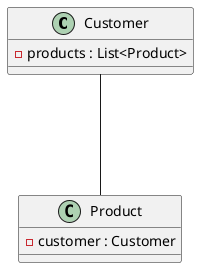 @startuml
class Customer {
    - products : List<Product>
}

class Product {
    - customer : Customer
}

Customer --- Product
@enduml

